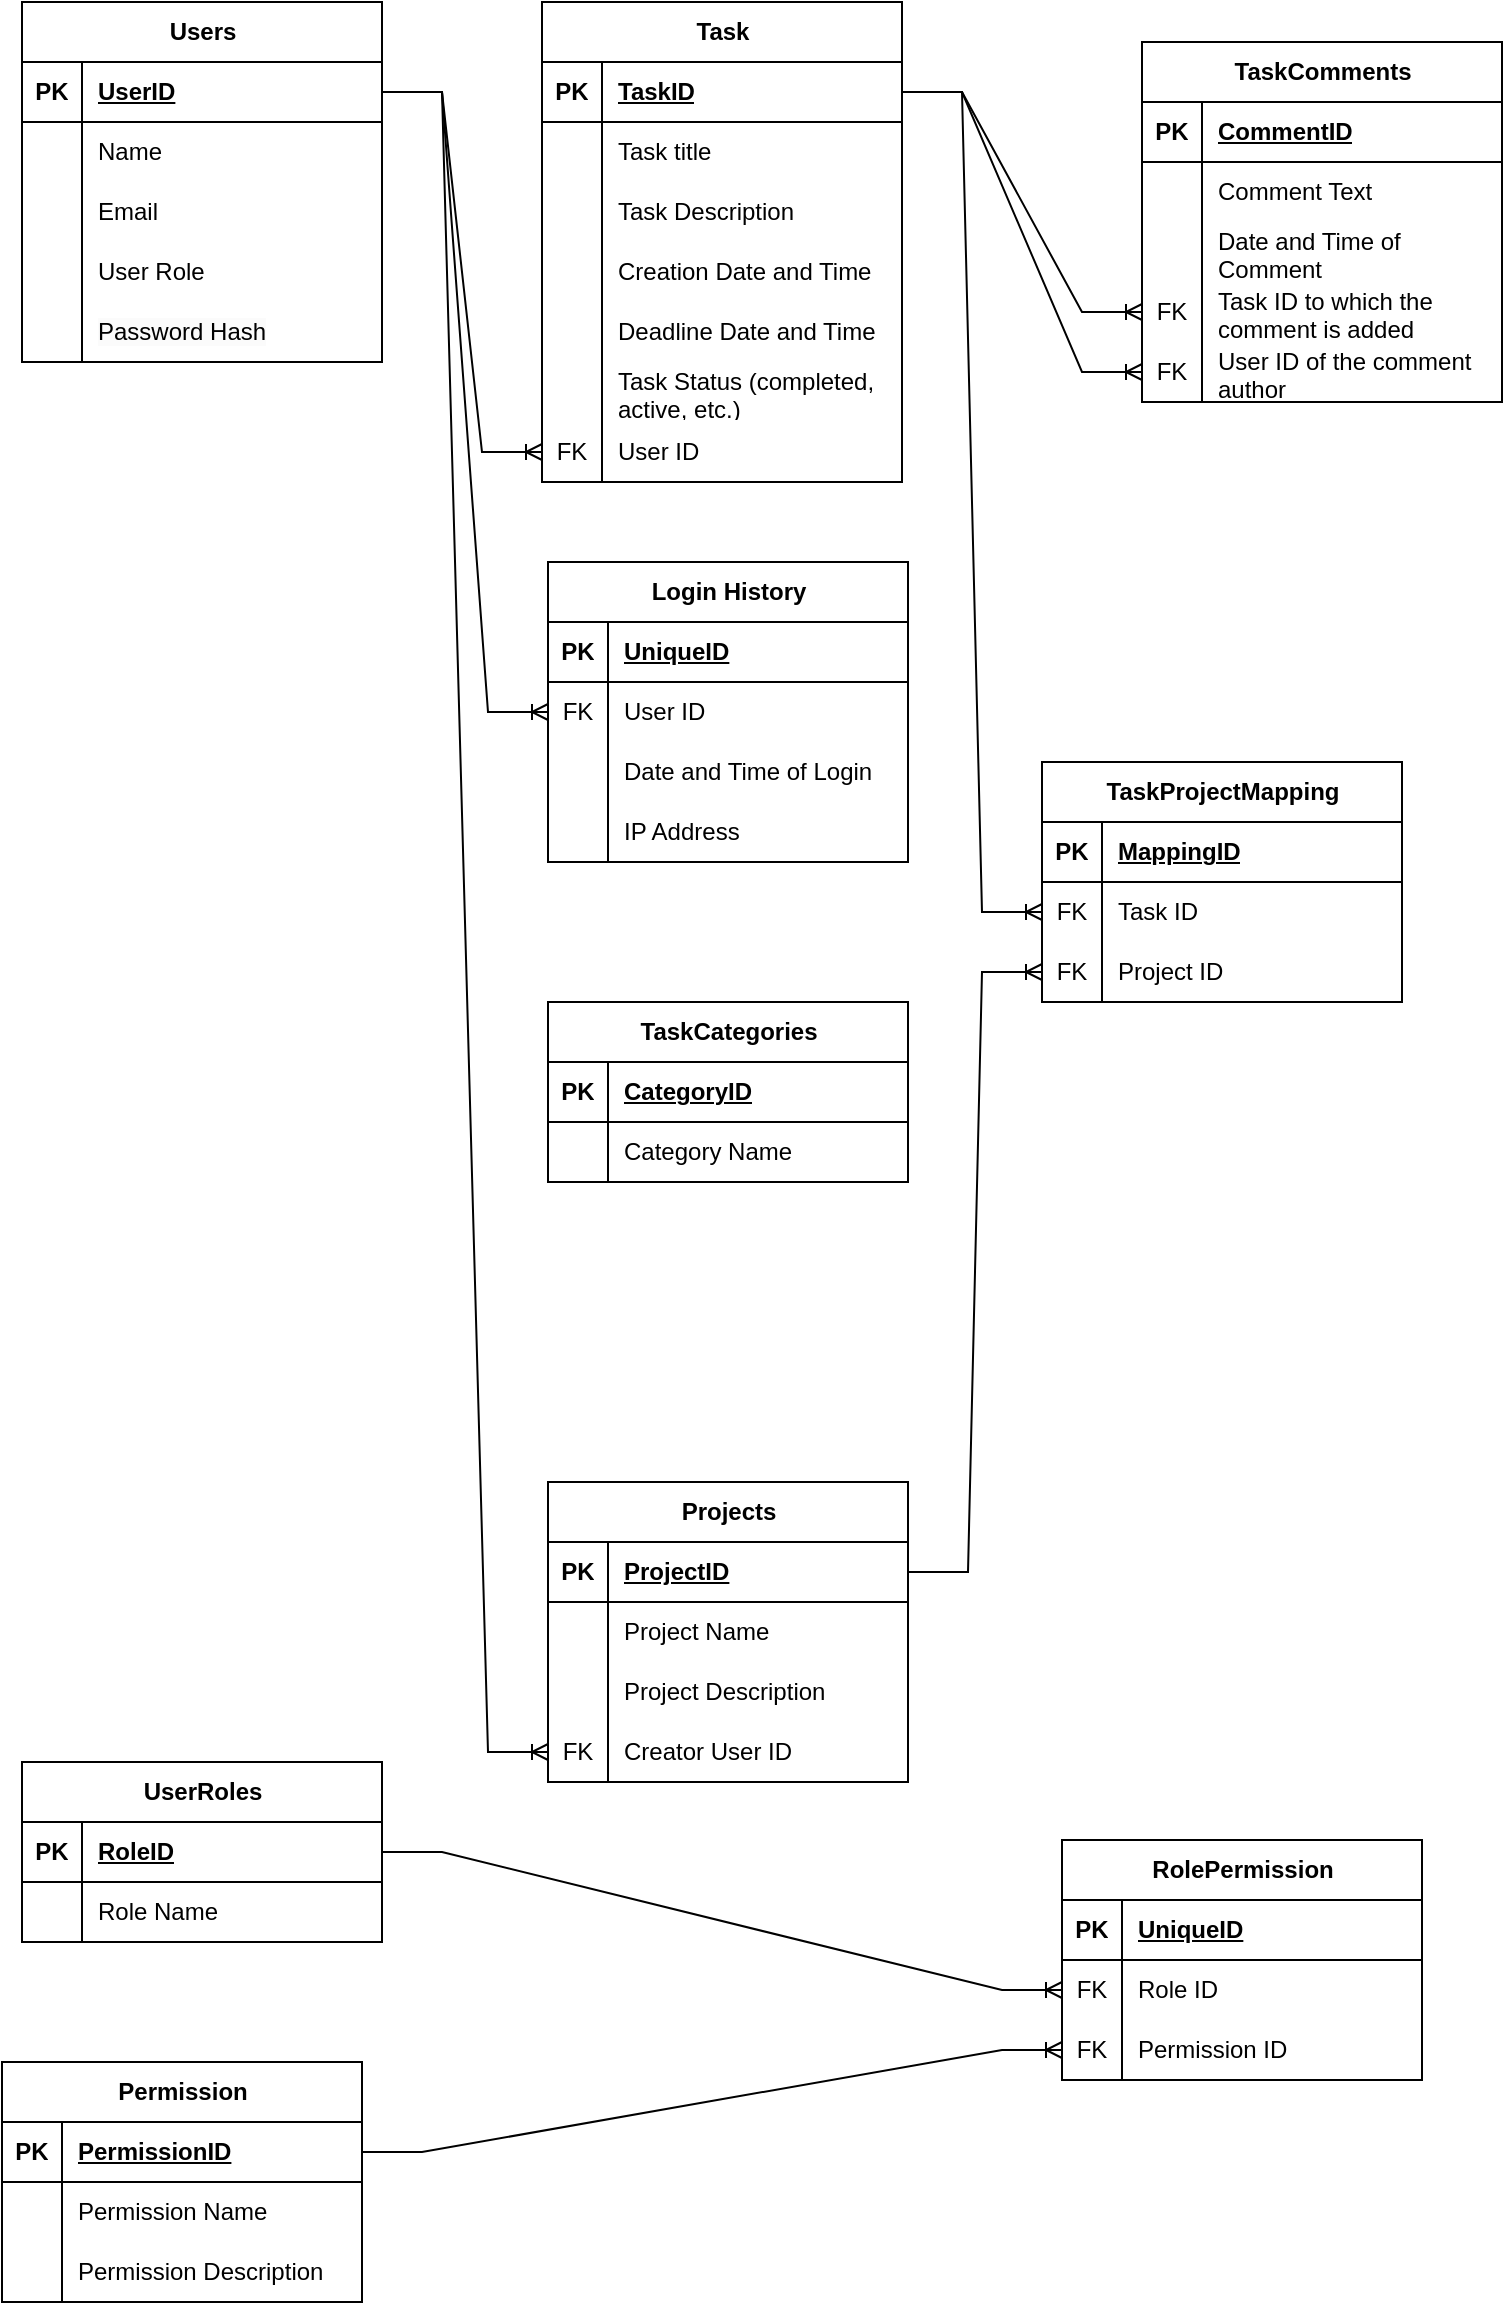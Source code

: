 <mxfile version="22.1.5" type="github">
  <diagram id="oszxibcn_DbaFcLiVnDZ" name="Страница — 1">
    <mxGraphModel dx="1687" dy="936" grid="1" gridSize="10" guides="1" tooltips="1" connect="1" arrows="1" fold="1" page="1" pageScale="1" pageWidth="827" pageHeight="1169" math="0" shadow="0">
      <root>
        <mxCell id="0" />
        <mxCell id="1" parent="0" />
        <mxCell id="dNPnycW7hYVJ5L0gtMEI-304" value="Task" style="shape=table;startSize=30;container=1;collapsible=1;childLayout=tableLayout;fixedRows=1;rowLines=0;fontStyle=1;align=center;resizeLast=1;html=1;" parent="1" vertex="1">
          <mxGeometry x="330" y="130" width="180" height="240" as="geometry" />
        </mxCell>
        <mxCell id="dNPnycW7hYVJ5L0gtMEI-305" value="" style="shape=tableRow;horizontal=0;startSize=0;swimlaneHead=0;swimlaneBody=0;fillColor=none;collapsible=0;dropTarget=0;points=[[0,0.5],[1,0.5]];portConstraint=eastwest;top=0;left=0;right=0;bottom=1;" parent="dNPnycW7hYVJ5L0gtMEI-304" vertex="1">
          <mxGeometry y="30" width="180" height="30" as="geometry" />
        </mxCell>
        <mxCell id="dNPnycW7hYVJ5L0gtMEI-306" value="PK" style="shape=partialRectangle;connectable=0;fillColor=none;top=0;left=0;bottom=0;right=0;fontStyle=1;overflow=hidden;whiteSpace=wrap;html=1;" parent="dNPnycW7hYVJ5L0gtMEI-305" vertex="1">
          <mxGeometry width="30" height="30" as="geometry">
            <mxRectangle width="30" height="30" as="alternateBounds" />
          </mxGeometry>
        </mxCell>
        <mxCell id="dNPnycW7hYVJ5L0gtMEI-307" value="TaskID" style="shape=partialRectangle;connectable=0;fillColor=none;top=0;left=0;bottom=0;right=0;align=left;spacingLeft=6;fontStyle=5;overflow=hidden;whiteSpace=wrap;html=1;" parent="dNPnycW7hYVJ5L0gtMEI-305" vertex="1">
          <mxGeometry x="30" width="150" height="30" as="geometry">
            <mxRectangle width="150" height="30" as="alternateBounds" />
          </mxGeometry>
        </mxCell>
        <mxCell id="dNPnycW7hYVJ5L0gtMEI-314" value="" style="shape=tableRow;horizontal=0;startSize=0;swimlaneHead=0;swimlaneBody=0;fillColor=none;collapsible=0;dropTarget=0;points=[[0,0.5],[1,0.5]];portConstraint=eastwest;top=0;left=0;right=0;bottom=0;" parent="dNPnycW7hYVJ5L0gtMEI-304" vertex="1">
          <mxGeometry y="60" width="180" height="30" as="geometry" />
        </mxCell>
        <mxCell id="dNPnycW7hYVJ5L0gtMEI-315" value="" style="shape=partialRectangle;connectable=0;fillColor=none;top=0;left=0;bottom=0;right=0;editable=1;overflow=hidden;whiteSpace=wrap;html=1;" parent="dNPnycW7hYVJ5L0gtMEI-314" vertex="1">
          <mxGeometry width="30" height="30" as="geometry">
            <mxRectangle width="30" height="30" as="alternateBounds" />
          </mxGeometry>
        </mxCell>
        <mxCell id="dNPnycW7hYVJ5L0gtMEI-316" value="Task title" style="shape=partialRectangle;connectable=0;fillColor=none;top=0;left=0;bottom=0;right=0;align=left;spacingLeft=6;overflow=hidden;whiteSpace=wrap;html=1;" parent="dNPnycW7hYVJ5L0gtMEI-314" vertex="1">
          <mxGeometry x="30" width="150" height="30" as="geometry">
            <mxRectangle width="150" height="30" as="alternateBounds" />
          </mxGeometry>
        </mxCell>
        <mxCell id="ijpeZhATz5kiy_CgH8Vr-4" style="shape=tableRow;horizontal=0;startSize=0;swimlaneHead=0;swimlaneBody=0;fillColor=none;collapsible=0;dropTarget=0;points=[[0,0.5],[1,0.5]];portConstraint=eastwest;top=0;left=0;right=0;bottom=0;" parent="dNPnycW7hYVJ5L0gtMEI-304" vertex="1">
          <mxGeometry y="90" width="180" height="30" as="geometry" />
        </mxCell>
        <mxCell id="ijpeZhATz5kiy_CgH8Vr-5" style="shape=partialRectangle;connectable=0;fillColor=none;top=0;left=0;bottom=0;right=0;editable=1;overflow=hidden;whiteSpace=wrap;html=1;" parent="ijpeZhATz5kiy_CgH8Vr-4" vertex="1">
          <mxGeometry width="30" height="30" as="geometry">
            <mxRectangle width="30" height="30" as="alternateBounds" />
          </mxGeometry>
        </mxCell>
        <mxCell id="ijpeZhATz5kiy_CgH8Vr-6" value="Task Description" style="shape=partialRectangle;connectable=0;fillColor=none;top=0;left=0;bottom=0;right=0;align=left;spacingLeft=6;overflow=hidden;whiteSpace=wrap;html=1;" parent="ijpeZhATz5kiy_CgH8Vr-4" vertex="1">
          <mxGeometry x="30" width="150" height="30" as="geometry">
            <mxRectangle width="150" height="30" as="alternateBounds" />
          </mxGeometry>
        </mxCell>
        <mxCell id="ijpeZhATz5kiy_CgH8Vr-7" style="shape=tableRow;horizontal=0;startSize=0;swimlaneHead=0;swimlaneBody=0;fillColor=none;collapsible=0;dropTarget=0;points=[[0,0.5],[1,0.5]];portConstraint=eastwest;top=0;left=0;right=0;bottom=0;" parent="dNPnycW7hYVJ5L0gtMEI-304" vertex="1">
          <mxGeometry y="120" width="180" height="30" as="geometry" />
        </mxCell>
        <mxCell id="ijpeZhATz5kiy_CgH8Vr-8" style="shape=partialRectangle;connectable=0;fillColor=none;top=0;left=0;bottom=0;right=0;editable=1;overflow=hidden;whiteSpace=wrap;html=1;" parent="ijpeZhATz5kiy_CgH8Vr-7" vertex="1">
          <mxGeometry width="30" height="30" as="geometry">
            <mxRectangle width="30" height="30" as="alternateBounds" />
          </mxGeometry>
        </mxCell>
        <mxCell id="ijpeZhATz5kiy_CgH8Vr-9" value="Creation Date and Time" style="shape=partialRectangle;connectable=0;fillColor=none;top=0;left=0;bottom=0;right=0;align=left;spacingLeft=6;overflow=hidden;whiteSpace=wrap;html=1;" parent="ijpeZhATz5kiy_CgH8Vr-7" vertex="1">
          <mxGeometry x="30" width="150" height="30" as="geometry">
            <mxRectangle width="150" height="30" as="alternateBounds" />
          </mxGeometry>
        </mxCell>
        <mxCell id="ijpeZhATz5kiy_CgH8Vr-10" style="shape=tableRow;horizontal=0;startSize=0;swimlaneHead=0;swimlaneBody=0;fillColor=none;collapsible=0;dropTarget=0;points=[[0,0.5],[1,0.5]];portConstraint=eastwest;top=0;left=0;right=0;bottom=0;" parent="dNPnycW7hYVJ5L0gtMEI-304" vertex="1">
          <mxGeometry y="150" width="180" height="30" as="geometry" />
        </mxCell>
        <mxCell id="ijpeZhATz5kiy_CgH8Vr-11" style="shape=partialRectangle;connectable=0;fillColor=none;top=0;left=0;bottom=0;right=0;editable=1;overflow=hidden;whiteSpace=wrap;html=1;" parent="ijpeZhATz5kiy_CgH8Vr-10" vertex="1">
          <mxGeometry width="30" height="30" as="geometry">
            <mxRectangle width="30" height="30" as="alternateBounds" />
          </mxGeometry>
        </mxCell>
        <mxCell id="ijpeZhATz5kiy_CgH8Vr-12" value="Deadline Date and Time" style="shape=partialRectangle;connectable=0;fillColor=none;top=0;left=0;bottom=0;right=0;align=left;spacingLeft=6;overflow=hidden;whiteSpace=wrap;html=1;" parent="ijpeZhATz5kiy_CgH8Vr-10" vertex="1">
          <mxGeometry x="30" width="150" height="30" as="geometry">
            <mxRectangle width="150" height="30" as="alternateBounds" />
          </mxGeometry>
        </mxCell>
        <mxCell id="ijpeZhATz5kiy_CgH8Vr-13" style="shape=tableRow;horizontal=0;startSize=0;swimlaneHead=0;swimlaneBody=0;fillColor=none;collapsible=0;dropTarget=0;points=[[0,0.5],[1,0.5]];portConstraint=eastwest;top=0;left=0;right=0;bottom=0;" parent="dNPnycW7hYVJ5L0gtMEI-304" vertex="1">
          <mxGeometry y="180" width="180" height="30" as="geometry" />
        </mxCell>
        <mxCell id="ijpeZhATz5kiy_CgH8Vr-14" style="shape=partialRectangle;connectable=0;fillColor=none;top=0;left=0;bottom=0;right=0;editable=1;overflow=hidden;whiteSpace=wrap;html=1;" parent="ijpeZhATz5kiy_CgH8Vr-13" vertex="1">
          <mxGeometry width="30" height="30" as="geometry">
            <mxRectangle width="30" height="30" as="alternateBounds" />
          </mxGeometry>
        </mxCell>
        <mxCell id="ijpeZhATz5kiy_CgH8Vr-15" value="Task Status (completed, active, etc.)" style="shape=partialRectangle;connectable=0;fillColor=none;top=0;left=0;bottom=0;right=0;align=left;spacingLeft=6;overflow=hidden;whiteSpace=wrap;html=1;" parent="ijpeZhATz5kiy_CgH8Vr-13" vertex="1">
          <mxGeometry x="30" width="150" height="30" as="geometry">
            <mxRectangle width="150" height="30" as="alternateBounds" />
          </mxGeometry>
        </mxCell>
        <mxCell id="ijpeZhATz5kiy_CgH8Vr-16" style="shape=tableRow;horizontal=0;startSize=0;swimlaneHead=0;swimlaneBody=0;fillColor=none;collapsible=0;dropTarget=0;points=[[0,0.5],[1,0.5]];portConstraint=eastwest;top=0;left=0;right=0;bottom=0;" parent="dNPnycW7hYVJ5L0gtMEI-304" vertex="1">
          <mxGeometry y="210" width="180" height="30" as="geometry" />
        </mxCell>
        <mxCell id="ijpeZhATz5kiy_CgH8Vr-17" value="FK" style="shape=partialRectangle;connectable=0;fillColor=none;top=0;left=0;bottom=0;right=0;editable=1;overflow=hidden;whiteSpace=wrap;html=1;" parent="ijpeZhATz5kiy_CgH8Vr-16" vertex="1">
          <mxGeometry width="30" height="30" as="geometry">
            <mxRectangle width="30" height="30" as="alternateBounds" />
          </mxGeometry>
        </mxCell>
        <mxCell id="ijpeZhATz5kiy_CgH8Vr-18" value="User ID" style="shape=partialRectangle;connectable=0;fillColor=none;top=0;left=0;bottom=0;right=0;align=left;spacingLeft=6;overflow=hidden;whiteSpace=wrap;html=1;" parent="ijpeZhATz5kiy_CgH8Vr-16" vertex="1">
          <mxGeometry x="30" width="150" height="30" as="geometry">
            <mxRectangle width="150" height="30" as="alternateBounds" />
          </mxGeometry>
        </mxCell>
        <mxCell id="dNPnycW7hYVJ5L0gtMEI-317" value="Users" style="shape=table;startSize=30;container=1;collapsible=1;childLayout=tableLayout;fixedRows=1;rowLines=0;fontStyle=1;align=center;resizeLast=1;html=1;" parent="1" vertex="1">
          <mxGeometry x="70" y="130" width="180" height="180" as="geometry" />
        </mxCell>
        <mxCell id="dNPnycW7hYVJ5L0gtMEI-318" value="" style="shape=tableRow;horizontal=0;startSize=0;swimlaneHead=0;swimlaneBody=0;fillColor=none;collapsible=0;dropTarget=0;points=[[0,0.5],[1,0.5]];portConstraint=eastwest;top=0;left=0;right=0;bottom=1;" parent="dNPnycW7hYVJ5L0gtMEI-317" vertex="1">
          <mxGeometry y="30" width="180" height="30" as="geometry" />
        </mxCell>
        <mxCell id="dNPnycW7hYVJ5L0gtMEI-319" value="PK" style="shape=partialRectangle;connectable=0;fillColor=none;top=0;left=0;bottom=0;right=0;fontStyle=1;overflow=hidden;whiteSpace=wrap;html=1;" parent="dNPnycW7hYVJ5L0gtMEI-318" vertex="1">
          <mxGeometry width="30" height="30" as="geometry">
            <mxRectangle width="30" height="30" as="alternateBounds" />
          </mxGeometry>
        </mxCell>
        <mxCell id="dNPnycW7hYVJ5L0gtMEI-320" value="UserID" style="shape=partialRectangle;connectable=0;fillColor=none;top=0;left=0;bottom=0;right=0;align=left;spacingLeft=6;fontStyle=5;overflow=hidden;whiteSpace=wrap;html=1;" parent="dNPnycW7hYVJ5L0gtMEI-318" vertex="1">
          <mxGeometry x="30" width="150" height="30" as="geometry">
            <mxRectangle width="150" height="30" as="alternateBounds" />
          </mxGeometry>
        </mxCell>
        <mxCell id="dNPnycW7hYVJ5L0gtMEI-321" value="" style="shape=tableRow;horizontal=0;startSize=0;swimlaneHead=0;swimlaneBody=0;fillColor=none;collapsible=0;dropTarget=0;points=[[0,0.5],[1,0.5]];portConstraint=eastwest;top=0;left=0;right=0;bottom=0;" parent="dNPnycW7hYVJ5L0gtMEI-317" vertex="1">
          <mxGeometry y="60" width="180" height="30" as="geometry" />
        </mxCell>
        <mxCell id="dNPnycW7hYVJ5L0gtMEI-322" value="" style="shape=partialRectangle;connectable=0;fillColor=none;top=0;left=0;bottom=0;right=0;editable=1;overflow=hidden;whiteSpace=wrap;html=1;" parent="dNPnycW7hYVJ5L0gtMEI-321" vertex="1">
          <mxGeometry width="30" height="30" as="geometry">
            <mxRectangle width="30" height="30" as="alternateBounds" />
          </mxGeometry>
        </mxCell>
        <mxCell id="dNPnycW7hYVJ5L0gtMEI-323" value="Name" style="shape=partialRectangle;connectable=0;fillColor=none;top=0;left=0;bottom=0;right=0;align=left;spacingLeft=6;overflow=hidden;whiteSpace=wrap;html=1;" parent="dNPnycW7hYVJ5L0gtMEI-321" vertex="1">
          <mxGeometry x="30" width="150" height="30" as="geometry">
            <mxRectangle width="150" height="30" as="alternateBounds" />
          </mxGeometry>
        </mxCell>
        <mxCell id="dNPnycW7hYVJ5L0gtMEI-324" value="" style="shape=tableRow;horizontal=0;startSize=0;swimlaneHead=0;swimlaneBody=0;fillColor=none;collapsible=0;dropTarget=0;points=[[0,0.5],[1,0.5]];portConstraint=eastwest;top=0;left=0;right=0;bottom=0;" parent="dNPnycW7hYVJ5L0gtMEI-317" vertex="1">
          <mxGeometry y="90" width="180" height="30" as="geometry" />
        </mxCell>
        <mxCell id="dNPnycW7hYVJ5L0gtMEI-325" value="" style="shape=partialRectangle;connectable=0;fillColor=none;top=0;left=0;bottom=0;right=0;editable=1;overflow=hidden;whiteSpace=wrap;html=1;" parent="dNPnycW7hYVJ5L0gtMEI-324" vertex="1">
          <mxGeometry width="30" height="30" as="geometry">
            <mxRectangle width="30" height="30" as="alternateBounds" />
          </mxGeometry>
        </mxCell>
        <mxCell id="dNPnycW7hYVJ5L0gtMEI-326" value="Email" style="shape=partialRectangle;connectable=0;fillColor=none;top=0;left=0;bottom=0;right=0;align=left;spacingLeft=6;overflow=hidden;whiteSpace=wrap;html=1;" parent="dNPnycW7hYVJ5L0gtMEI-324" vertex="1">
          <mxGeometry x="30" width="150" height="30" as="geometry">
            <mxRectangle width="150" height="30" as="alternateBounds" />
          </mxGeometry>
        </mxCell>
        <mxCell id="dNPnycW7hYVJ5L0gtMEI-327" value="" style="shape=tableRow;horizontal=0;startSize=0;swimlaneHead=0;swimlaneBody=0;fillColor=none;collapsible=0;dropTarget=0;points=[[0,0.5],[1,0.5]];portConstraint=eastwest;top=0;left=0;right=0;bottom=0;" parent="dNPnycW7hYVJ5L0gtMEI-317" vertex="1">
          <mxGeometry y="120" width="180" height="30" as="geometry" />
        </mxCell>
        <mxCell id="dNPnycW7hYVJ5L0gtMEI-328" value="" style="shape=partialRectangle;connectable=0;fillColor=none;top=0;left=0;bottom=0;right=0;editable=1;overflow=hidden;whiteSpace=wrap;html=1;" parent="dNPnycW7hYVJ5L0gtMEI-327" vertex="1">
          <mxGeometry width="30" height="30" as="geometry">
            <mxRectangle width="30" height="30" as="alternateBounds" />
          </mxGeometry>
        </mxCell>
        <mxCell id="dNPnycW7hYVJ5L0gtMEI-329" value="User Role" style="shape=partialRectangle;connectable=0;fillColor=none;top=0;left=0;bottom=0;right=0;align=left;spacingLeft=6;overflow=hidden;whiteSpace=wrap;html=1;" parent="dNPnycW7hYVJ5L0gtMEI-327" vertex="1">
          <mxGeometry x="30" width="150" height="30" as="geometry">
            <mxRectangle width="150" height="30" as="alternateBounds" />
          </mxGeometry>
        </mxCell>
        <mxCell id="ijpeZhATz5kiy_CgH8Vr-1" style="shape=tableRow;horizontal=0;startSize=0;swimlaneHead=0;swimlaneBody=0;fillColor=none;collapsible=0;dropTarget=0;points=[[0,0.5],[1,0.5]];portConstraint=eastwest;top=0;left=0;right=0;bottom=0;" parent="dNPnycW7hYVJ5L0gtMEI-317" vertex="1">
          <mxGeometry y="150" width="180" height="30" as="geometry" />
        </mxCell>
        <mxCell id="ijpeZhATz5kiy_CgH8Vr-2" style="shape=partialRectangle;connectable=0;fillColor=none;top=0;left=0;bottom=0;right=0;editable=1;overflow=hidden;whiteSpace=wrap;html=1;" parent="ijpeZhATz5kiy_CgH8Vr-1" vertex="1">
          <mxGeometry width="30" height="30" as="geometry">
            <mxRectangle width="30" height="30" as="alternateBounds" />
          </mxGeometry>
        </mxCell>
        <mxCell id="ijpeZhATz5kiy_CgH8Vr-3" value="&lt;span style=&quot;color: rgb(0, 0, 0); font-family: Helvetica; font-size: 12px; font-style: normal; font-variant-ligatures: normal; font-variant-caps: normal; font-weight: 400; letter-spacing: normal; orphans: 2; text-align: left; text-indent: 0px; text-transform: none; widows: 2; word-spacing: 0px; -webkit-text-stroke-width: 0px; background-color: rgb(251, 251, 251); text-decoration-thickness: initial; text-decoration-style: initial; text-decoration-color: initial; float: none; display: inline !important;&quot;&gt;Password Hash&lt;/span&gt;" style="shape=partialRectangle;connectable=0;fillColor=none;top=0;left=0;bottom=0;right=0;align=left;spacingLeft=6;overflow=hidden;whiteSpace=wrap;html=1;" parent="ijpeZhATz5kiy_CgH8Vr-1" vertex="1">
          <mxGeometry x="30" width="150" height="30" as="geometry">
            <mxRectangle width="150" height="30" as="alternateBounds" />
          </mxGeometry>
        </mxCell>
        <mxCell id="dNPnycW7hYVJ5L0gtMEI-343" value="Permission" style="shape=table;startSize=30;container=1;collapsible=1;childLayout=tableLayout;fixedRows=1;rowLines=0;fontStyle=1;align=center;resizeLast=1;html=1;" parent="1" vertex="1">
          <mxGeometry x="60" y="1160" width="180" height="120" as="geometry" />
        </mxCell>
        <mxCell id="dNPnycW7hYVJ5L0gtMEI-344" value="" style="shape=tableRow;horizontal=0;startSize=0;swimlaneHead=0;swimlaneBody=0;fillColor=none;collapsible=0;dropTarget=0;points=[[0,0.5],[1,0.5]];portConstraint=eastwest;top=0;left=0;right=0;bottom=1;" parent="dNPnycW7hYVJ5L0gtMEI-343" vertex="1">
          <mxGeometry y="30" width="180" height="30" as="geometry" />
        </mxCell>
        <mxCell id="dNPnycW7hYVJ5L0gtMEI-345" value="PK" style="shape=partialRectangle;connectable=0;fillColor=none;top=0;left=0;bottom=0;right=0;fontStyle=1;overflow=hidden;whiteSpace=wrap;html=1;" parent="dNPnycW7hYVJ5L0gtMEI-344" vertex="1">
          <mxGeometry width="30" height="30" as="geometry">
            <mxRectangle width="30" height="30" as="alternateBounds" />
          </mxGeometry>
        </mxCell>
        <mxCell id="dNPnycW7hYVJ5L0gtMEI-346" value="PermissionID" style="shape=partialRectangle;connectable=0;fillColor=none;top=0;left=0;bottom=0;right=0;align=left;spacingLeft=6;fontStyle=5;overflow=hidden;whiteSpace=wrap;html=1;" parent="dNPnycW7hYVJ5L0gtMEI-344" vertex="1">
          <mxGeometry x="30" width="150" height="30" as="geometry">
            <mxRectangle width="150" height="30" as="alternateBounds" />
          </mxGeometry>
        </mxCell>
        <mxCell id="dNPnycW7hYVJ5L0gtMEI-347" value="" style="shape=tableRow;horizontal=0;startSize=0;swimlaneHead=0;swimlaneBody=0;fillColor=none;collapsible=0;dropTarget=0;points=[[0,0.5],[1,0.5]];portConstraint=eastwest;top=0;left=0;right=0;bottom=0;" parent="dNPnycW7hYVJ5L0gtMEI-343" vertex="1">
          <mxGeometry y="60" width="180" height="30" as="geometry" />
        </mxCell>
        <mxCell id="dNPnycW7hYVJ5L0gtMEI-348" value="" style="shape=partialRectangle;connectable=0;fillColor=none;top=0;left=0;bottom=0;right=0;editable=1;overflow=hidden;whiteSpace=wrap;html=1;" parent="dNPnycW7hYVJ5L0gtMEI-347" vertex="1">
          <mxGeometry width="30" height="30" as="geometry">
            <mxRectangle width="30" height="30" as="alternateBounds" />
          </mxGeometry>
        </mxCell>
        <mxCell id="dNPnycW7hYVJ5L0gtMEI-349" value="Permission Name" style="shape=partialRectangle;connectable=0;fillColor=none;top=0;left=0;bottom=0;right=0;align=left;spacingLeft=6;overflow=hidden;whiteSpace=wrap;html=1;" parent="dNPnycW7hYVJ5L0gtMEI-347" vertex="1">
          <mxGeometry x="30" width="150" height="30" as="geometry">
            <mxRectangle width="150" height="30" as="alternateBounds" />
          </mxGeometry>
        </mxCell>
        <mxCell id="dNPnycW7hYVJ5L0gtMEI-350" value="" style="shape=tableRow;horizontal=0;startSize=0;swimlaneHead=0;swimlaneBody=0;fillColor=none;collapsible=0;dropTarget=0;points=[[0,0.5],[1,0.5]];portConstraint=eastwest;top=0;left=0;right=0;bottom=0;" parent="dNPnycW7hYVJ5L0gtMEI-343" vertex="1">
          <mxGeometry y="90" width="180" height="30" as="geometry" />
        </mxCell>
        <mxCell id="dNPnycW7hYVJ5L0gtMEI-351" value="" style="shape=partialRectangle;connectable=0;fillColor=none;top=0;left=0;bottom=0;right=0;editable=1;overflow=hidden;whiteSpace=wrap;html=1;" parent="dNPnycW7hYVJ5L0gtMEI-350" vertex="1">
          <mxGeometry width="30" height="30" as="geometry">
            <mxRectangle width="30" height="30" as="alternateBounds" />
          </mxGeometry>
        </mxCell>
        <mxCell id="dNPnycW7hYVJ5L0gtMEI-352" value="Permission Description" style="shape=partialRectangle;connectable=0;fillColor=none;top=0;left=0;bottom=0;right=0;align=left;spacingLeft=6;overflow=hidden;whiteSpace=wrap;html=1;" parent="dNPnycW7hYVJ5L0gtMEI-350" vertex="1">
          <mxGeometry x="30" width="150" height="30" as="geometry">
            <mxRectangle width="150" height="30" as="alternateBounds" />
          </mxGeometry>
        </mxCell>
        <mxCell id="dNPnycW7hYVJ5L0gtMEI-356" value="UserRoles" style="shape=table;startSize=30;container=1;collapsible=1;childLayout=tableLayout;fixedRows=1;rowLines=0;fontStyle=1;align=center;resizeLast=1;html=1;" parent="1" vertex="1">
          <mxGeometry x="70" y="1010" width="180" height="90" as="geometry" />
        </mxCell>
        <mxCell id="dNPnycW7hYVJ5L0gtMEI-357" value="" style="shape=tableRow;horizontal=0;startSize=0;swimlaneHead=0;swimlaneBody=0;fillColor=none;collapsible=0;dropTarget=0;points=[[0,0.5],[1,0.5]];portConstraint=eastwest;top=0;left=0;right=0;bottom=1;" parent="dNPnycW7hYVJ5L0gtMEI-356" vertex="1">
          <mxGeometry y="30" width="180" height="30" as="geometry" />
        </mxCell>
        <mxCell id="dNPnycW7hYVJ5L0gtMEI-358" value="PK" style="shape=partialRectangle;connectable=0;fillColor=none;top=0;left=0;bottom=0;right=0;fontStyle=1;overflow=hidden;whiteSpace=wrap;html=1;" parent="dNPnycW7hYVJ5L0gtMEI-357" vertex="1">
          <mxGeometry width="30" height="30" as="geometry">
            <mxRectangle width="30" height="30" as="alternateBounds" />
          </mxGeometry>
        </mxCell>
        <mxCell id="dNPnycW7hYVJ5L0gtMEI-359" value="RoleID" style="shape=partialRectangle;connectable=0;fillColor=none;top=0;left=0;bottom=0;right=0;align=left;spacingLeft=6;fontStyle=5;overflow=hidden;whiteSpace=wrap;html=1;" parent="dNPnycW7hYVJ5L0gtMEI-357" vertex="1">
          <mxGeometry x="30" width="150" height="30" as="geometry">
            <mxRectangle width="150" height="30" as="alternateBounds" />
          </mxGeometry>
        </mxCell>
        <mxCell id="dNPnycW7hYVJ5L0gtMEI-360" value="" style="shape=tableRow;horizontal=0;startSize=0;swimlaneHead=0;swimlaneBody=0;fillColor=none;collapsible=0;dropTarget=0;points=[[0,0.5],[1,0.5]];portConstraint=eastwest;top=0;left=0;right=0;bottom=0;" parent="dNPnycW7hYVJ5L0gtMEI-356" vertex="1">
          <mxGeometry y="60" width="180" height="30" as="geometry" />
        </mxCell>
        <mxCell id="dNPnycW7hYVJ5L0gtMEI-361" value="" style="shape=partialRectangle;connectable=0;fillColor=none;top=0;left=0;bottom=0;right=0;editable=1;overflow=hidden;whiteSpace=wrap;html=1;" parent="dNPnycW7hYVJ5L0gtMEI-360" vertex="1">
          <mxGeometry width="30" height="30" as="geometry">
            <mxRectangle width="30" height="30" as="alternateBounds" />
          </mxGeometry>
        </mxCell>
        <mxCell id="dNPnycW7hYVJ5L0gtMEI-362" value="Role Name" style="shape=partialRectangle;connectable=0;fillColor=none;top=0;left=0;bottom=0;right=0;align=left;spacingLeft=6;overflow=hidden;whiteSpace=wrap;html=1;" parent="dNPnycW7hYVJ5L0gtMEI-360" vertex="1">
          <mxGeometry x="30" width="150" height="30" as="geometry">
            <mxRectangle width="150" height="30" as="alternateBounds" />
          </mxGeometry>
        </mxCell>
        <mxCell id="dNPnycW7hYVJ5L0gtMEI-382" value="RolePermission" style="shape=table;startSize=30;container=1;collapsible=1;childLayout=tableLayout;fixedRows=1;rowLines=0;fontStyle=1;align=center;resizeLast=1;html=1;" parent="1" vertex="1">
          <mxGeometry x="590" y="1049" width="180" height="120" as="geometry" />
        </mxCell>
        <mxCell id="dNPnycW7hYVJ5L0gtMEI-383" value="" style="shape=tableRow;horizontal=0;startSize=0;swimlaneHead=0;swimlaneBody=0;fillColor=none;collapsible=0;dropTarget=0;points=[[0,0.5],[1,0.5]];portConstraint=eastwest;top=0;left=0;right=0;bottom=1;" parent="dNPnycW7hYVJ5L0gtMEI-382" vertex="1">
          <mxGeometry y="30" width="180" height="30" as="geometry" />
        </mxCell>
        <mxCell id="dNPnycW7hYVJ5L0gtMEI-384" value="PK" style="shape=partialRectangle;connectable=0;fillColor=none;top=0;left=0;bottom=0;right=0;fontStyle=1;overflow=hidden;whiteSpace=wrap;html=1;" parent="dNPnycW7hYVJ5L0gtMEI-383" vertex="1">
          <mxGeometry width="30" height="30" as="geometry">
            <mxRectangle width="30" height="30" as="alternateBounds" />
          </mxGeometry>
        </mxCell>
        <mxCell id="dNPnycW7hYVJ5L0gtMEI-385" value="UniqueID" style="shape=partialRectangle;connectable=0;fillColor=none;top=0;left=0;bottom=0;right=0;align=left;spacingLeft=6;fontStyle=5;overflow=hidden;whiteSpace=wrap;html=1;" parent="dNPnycW7hYVJ5L0gtMEI-383" vertex="1">
          <mxGeometry x="30" width="150" height="30" as="geometry">
            <mxRectangle width="150" height="30" as="alternateBounds" />
          </mxGeometry>
        </mxCell>
        <mxCell id="dNPnycW7hYVJ5L0gtMEI-386" value="" style="shape=tableRow;horizontal=0;startSize=0;swimlaneHead=0;swimlaneBody=0;fillColor=none;collapsible=0;dropTarget=0;points=[[0,0.5],[1,0.5]];portConstraint=eastwest;top=0;left=0;right=0;bottom=0;" parent="dNPnycW7hYVJ5L0gtMEI-382" vertex="1">
          <mxGeometry y="60" width="180" height="30" as="geometry" />
        </mxCell>
        <mxCell id="dNPnycW7hYVJ5L0gtMEI-387" value="FK" style="shape=partialRectangle;connectable=0;fillColor=none;top=0;left=0;bottom=0;right=0;editable=1;overflow=hidden;whiteSpace=wrap;html=1;" parent="dNPnycW7hYVJ5L0gtMEI-386" vertex="1">
          <mxGeometry width="30" height="30" as="geometry">
            <mxRectangle width="30" height="30" as="alternateBounds" />
          </mxGeometry>
        </mxCell>
        <mxCell id="dNPnycW7hYVJ5L0gtMEI-388" value="Role ID" style="shape=partialRectangle;connectable=0;fillColor=none;top=0;left=0;bottom=0;right=0;align=left;spacingLeft=6;overflow=hidden;whiteSpace=wrap;html=1;" parent="dNPnycW7hYVJ5L0gtMEI-386" vertex="1">
          <mxGeometry x="30" width="150" height="30" as="geometry">
            <mxRectangle width="150" height="30" as="alternateBounds" />
          </mxGeometry>
        </mxCell>
        <mxCell id="dNPnycW7hYVJ5L0gtMEI-389" value="" style="shape=tableRow;horizontal=0;startSize=0;swimlaneHead=0;swimlaneBody=0;fillColor=none;collapsible=0;dropTarget=0;points=[[0,0.5],[1,0.5]];portConstraint=eastwest;top=0;left=0;right=0;bottom=0;" parent="dNPnycW7hYVJ5L0gtMEI-382" vertex="1">
          <mxGeometry y="90" width="180" height="30" as="geometry" />
        </mxCell>
        <mxCell id="dNPnycW7hYVJ5L0gtMEI-390" value="FK" style="shape=partialRectangle;connectable=0;fillColor=none;top=0;left=0;bottom=0;right=0;editable=1;overflow=hidden;whiteSpace=wrap;html=1;" parent="dNPnycW7hYVJ5L0gtMEI-389" vertex="1">
          <mxGeometry width="30" height="30" as="geometry">
            <mxRectangle width="30" height="30" as="alternateBounds" />
          </mxGeometry>
        </mxCell>
        <mxCell id="dNPnycW7hYVJ5L0gtMEI-391" value="Permission ID" style="shape=partialRectangle;connectable=0;fillColor=none;top=0;left=0;bottom=0;right=0;align=left;spacingLeft=6;overflow=hidden;whiteSpace=wrap;html=1;" parent="dNPnycW7hYVJ5L0gtMEI-389" vertex="1">
          <mxGeometry x="30" width="150" height="30" as="geometry">
            <mxRectangle width="150" height="30" as="alternateBounds" />
          </mxGeometry>
        </mxCell>
        <mxCell id="dNPnycW7hYVJ5L0gtMEI-395" value="TaskProjectMapping" style="shape=table;startSize=30;container=1;collapsible=1;childLayout=tableLayout;fixedRows=1;rowLines=0;fontStyle=1;align=center;resizeLast=1;html=1;" parent="1" vertex="1">
          <mxGeometry x="580" y="510" width="180" height="120" as="geometry" />
        </mxCell>
        <mxCell id="dNPnycW7hYVJ5L0gtMEI-396" value="" style="shape=tableRow;horizontal=0;startSize=0;swimlaneHead=0;swimlaneBody=0;fillColor=none;collapsible=0;dropTarget=0;points=[[0,0.5],[1,0.5]];portConstraint=eastwest;top=0;left=0;right=0;bottom=1;" parent="dNPnycW7hYVJ5L0gtMEI-395" vertex="1">
          <mxGeometry y="30" width="180" height="30" as="geometry" />
        </mxCell>
        <mxCell id="dNPnycW7hYVJ5L0gtMEI-397" value="PK" style="shape=partialRectangle;connectable=0;fillColor=none;top=0;left=0;bottom=0;right=0;fontStyle=1;overflow=hidden;whiteSpace=wrap;html=1;" parent="dNPnycW7hYVJ5L0gtMEI-396" vertex="1">
          <mxGeometry width="30" height="30" as="geometry">
            <mxRectangle width="30" height="30" as="alternateBounds" />
          </mxGeometry>
        </mxCell>
        <mxCell id="dNPnycW7hYVJ5L0gtMEI-398" value="MappingID" style="shape=partialRectangle;connectable=0;fillColor=none;top=0;left=0;bottom=0;right=0;align=left;spacingLeft=6;fontStyle=5;overflow=hidden;whiteSpace=wrap;html=1;" parent="dNPnycW7hYVJ5L0gtMEI-396" vertex="1">
          <mxGeometry x="30" width="150" height="30" as="geometry">
            <mxRectangle width="150" height="30" as="alternateBounds" />
          </mxGeometry>
        </mxCell>
        <mxCell id="dNPnycW7hYVJ5L0gtMEI-399" value="" style="shape=tableRow;horizontal=0;startSize=0;swimlaneHead=0;swimlaneBody=0;fillColor=none;collapsible=0;dropTarget=0;points=[[0,0.5],[1,0.5]];portConstraint=eastwest;top=0;left=0;right=0;bottom=0;" parent="dNPnycW7hYVJ5L0gtMEI-395" vertex="1">
          <mxGeometry y="60" width="180" height="30" as="geometry" />
        </mxCell>
        <mxCell id="dNPnycW7hYVJ5L0gtMEI-400" value="FK" style="shape=partialRectangle;connectable=0;fillColor=none;top=0;left=0;bottom=0;right=0;editable=1;overflow=hidden;whiteSpace=wrap;html=1;" parent="dNPnycW7hYVJ5L0gtMEI-399" vertex="1">
          <mxGeometry width="30" height="30" as="geometry">
            <mxRectangle width="30" height="30" as="alternateBounds" />
          </mxGeometry>
        </mxCell>
        <mxCell id="dNPnycW7hYVJ5L0gtMEI-401" value="Task ID" style="shape=partialRectangle;connectable=0;fillColor=none;top=0;left=0;bottom=0;right=0;align=left;spacingLeft=6;overflow=hidden;whiteSpace=wrap;html=1;" parent="dNPnycW7hYVJ5L0gtMEI-399" vertex="1">
          <mxGeometry x="30" width="150" height="30" as="geometry">
            <mxRectangle width="150" height="30" as="alternateBounds" />
          </mxGeometry>
        </mxCell>
        <mxCell id="dNPnycW7hYVJ5L0gtMEI-402" value="" style="shape=tableRow;horizontal=0;startSize=0;swimlaneHead=0;swimlaneBody=0;fillColor=none;collapsible=0;dropTarget=0;points=[[0,0.5],[1,0.5]];portConstraint=eastwest;top=0;left=0;right=0;bottom=0;" parent="dNPnycW7hYVJ5L0gtMEI-395" vertex="1">
          <mxGeometry y="90" width="180" height="30" as="geometry" />
        </mxCell>
        <mxCell id="dNPnycW7hYVJ5L0gtMEI-403" value="FK" style="shape=partialRectangle;connectable=0;fillColor=none;top=0;left=0;bottom=0;right=0;editable=1;overflow=hidden;whiteSpace=wrap;html=1;" parent="dNPnycW7hYVJ5L0gtMEI-402" vertex="1">
          <mxGeometry width="30" height="30" as="geometry">
            <mxRectangle width="30" height="30" as="alternateBounds" />
          </mxGeometry>
        </mxCell>
        <mxCell id="dNPnycW7hYVJ5L0gtMEI-404" value="Project ID" style="shape=partialRectangle;connectable=0;fillColor=none;top=0;left=0;bottom=0;right=0;align=left;spacingLeft=6;overflow=hidden;whiteSpace=wrap;html=1;" parent="dNPnycW7hYVJ5L0gtMEI-402" vertex="1">
          <mxGeometry x="30" width="150" height="30" as="geometry">
            <mxRectangle width="150" height="30" as="alternateBounds" />
          </mxGeometry>
        </mxCell>
        <mxCell id="dNPnycW7hYVJ5L0gtMEI-408" value="Projects" style="shape=table;startSize=30;container=1;collapsible=1;childLayout=tableLayout;fixedRows=1;rowLines=0;fontStyle=1;align=center;resizeLast=1;html=1;" parent="1" vertex="1">
          <mxGeometry x="333" y="870" width="180" height="150" as="geometry" />
        </mxCell>
        <mxCell id="dNPnycW7hYVJ5L0gtMEI-409" value="" style="shape=tableRow;horizontal=0;startSize=0;swimlaneHead=0;swimlaneBody=0;fillColor=none;collapsible=0;dropTarget=0;points=[[0,0.5],[1,0.5]];portConstraint=eastwest;top=0;left=0;right=0;bottom=1;" parent="dNPnycW7hYVJ5L0gtMEI-408" vertex="1">
          <mxGeometry y="30" width="180" height="30" as="geometry" />
        </mxCell>
        <mxCell id="dNPnycW7hYVJ5L0gtMEI-410" value="PK" style="shape=partialRectangle;connectable=0;fillColor=none;top=0;left=0;bottom=0;right=0;fontStyle=1;overflow=hidden;whiteSpace=wrap;html=1;" parent="dNPnycW7hYVJ5L0gtMEI-409" vertex="1">
          <mxGeometry width="30" height="30" as="geometry">
            <mxRectangle width="30" height="30" as="alternateBounds" />
          </mxGeometry>
        </mxCell>
        <mxCell id="dNPnycW7hYVJ5L0gtMEI-411" value="ProjectID" style="shape=partialRectangle;connectable=0;fillColor=none;top=0;left=0;bottom=0;right=0;align=left;spacingLeft=6;fontStyle=5;overflow=hidden;whiteSpace=wrap;html=1;" parent="dNPnycW7hYVJ5L0gtMEI-409" vertex="1">
          <mxGeometry x="30" width="150" height="30" as="geometry">
            <mxRectangle width="150" height="30" as="alternateBounds" />
          </mxGeometry>
        </mxCell>
        <mxCell id="dNPnycW7hYVJ5L0gtMEI-412" value="" style="shape=tableRow;horizontal=0;startSize=0;swimlaneHead=0;swimlaneBody=0;fillColor=none;collapsible=0;dropTarget=0;points=[[0,0.5],[1,0.5]];portConstraint=eastwest;top=0;left=0;right=0;bottom=0;" parent="dNPnycW7hYVJ5L0gtMEI-408" vertex="1">
          <mxGeometry y="60" width="180" height="30" as="geometry" />
        </mxCell>
        <mxCell id="dNPnycW7hYVJ5L0gtMEI-413" value="" style="shape=partialRectangle;connectable=0;fillColor=none;top=0;left=0;bottom=0;right=0;editable=1;overflow=hidden;whiteSpace=wrap;html=1;" parent="dNPnycW7hYVJ5L0gtMEI-412" vertex="1">
          <mxGeometry width="30" height="30" as="geometry">
            <mxRectangle width="30" height="30" as="alternateBounds" />
          </mxGeometry>
        </mxCell>
        <mxCell id="dNPnycW7hYVJ5L0gtMEI-414" value="Project Name" style="shape=partialRectangle;connectable=0;fillColor=none;top=0;left=0;bottom=0;right=0;align=left;spacingLeft=6;overflow=hidden;whiteSpace=wrap;html=1;" parent="dNPnycW7hYVJ5L0gtMEI-412" vertex="1">
          <mxGeometry x="30" width="150" height="30" as="geometry">
            <mxRectangle width="150" height="30" as="alternateBounds" />
          </mxGeometry>
        </mxCell>
        <mxCell id="dNPnycW7hYVJ5L0gtMEI-415" value="" style="shape=tableRow;horizontal=0;startSize=0;swimlaneHead=0;swimlaneBody=0;fillColor=none;collapsible=0;dropTarget=0;points=[[0,0.5],[1,0.5]];portConstraint=eastwest;top=0;left=0;right=0;bottom=0;" parent="dNPnycW7hYVJ5L0gtMEI-408" vertex="1">
          <mxGeometry y="90" width="180" height="30" as="geometry" />
        </mxCell>
        <mxCell id="dNPnycW7hYVJ5L0gtMEI-416" value="" style="shape=partialRectangle;connectable=0;fillColor=none;top=0;left=0;bottom=0;right=0;editable=1;overflow=hidden;whiteSpace=wrap;html=1;" parent="dNPnycW7hYVJ5L0gtMEI-415" vertex="1">
          <mxGeometry width="30" height="30" as="geometry">
            <mxRectangle width="30" height="30" as="alternateBounds" />
          </mxGeometry>
        </mxCell>
        <mxCell id="dNPnycW7hYVJ5L0gtMEI-417" value="Project Description" style="shape=partialRectangle;connectable=0;fillColor=none;top=0;left=0;bottom=0;right=0;align=left;spacingLeft=6;overflow=hidden;whiteSpace=wrap;html=1;" parent="dNPnycW7hYVJ5L0gtMEI-415" vertex="1">
          <mxGeometry x="30" width="150" height="30" as="geometry">
            <mxRectangle width="150" height="30" as="alternateBounds" />
          </mxGeometry>
        </mxCell>
        <mxCell id="dNPnycW7hYVJ5L0gtMEI-418" value="" style="shape=tableRow;horizontal=0;startSize=0;swimlaneHead=0;swimlaneBody=0;fillColor=none;collapsible=0;dropTarget=0;points=[[0,0.5],[1,0.5]];portConstraint=eastwest;top=0;left=0;right=0;bottom=0;" parent="dNPnycW7hYVJ5L0gtMEI-408" vertex="1">
          <mxGeometry y="120" width="180" height="30" as="geometry" />
        </mxCell>
        <mxCell id="dNPnycW7hYVJ5L0gtMEI-419" value="FK" style="shape=partialRectangle;connectable=0;fillColor=none;top=0;left=0;bottom=0;right=0;editable=1;overflow=hidden;whiteSpace=wrap;html=1;" parent="dNPnycW7hYVJ5L0gtMEI-418" vertex="1">
          <mxGeometry width="30" height="30" as="geometry">
            <mxRectangle width="30" height="30" as="alternateBounds" />
          </mxGeometry>
        </mxCell>
        <mxCell id="dNPnycW7hYVJ5L0gtMEI-420" value="Creator User ID" style="shape=partialRectangle;connectable=0;fillColor=none;top=0;left=0;bottom=0;right=0;align=left;spacingLeft=6;overflow=hidden;whiteSpace=wrap;html=1;" parent="dNPnycW7hYVJ5L0gtMEI-418" vertex="1">
          <mxGeometry x="30" width="150" height="30" as="geometry">
            <mxRectangle width="150" height="30" as="alternateBounds" />
          </mxGeometry>
        </mxCell>
        <mxCell id="dNPnycW7hYVJ5L0gtMEI-421" value="TaskCategories" style="shape=table;startSize=30;container=1;collapsible=1;childLayout=tableLayout;fixedRows=1;rowLines=0;fontStyle=1;align=center;resizeLast=1;html=1;" parent="1" vertex="1">
          <mxGeometry x="333" y="630" width="180" height="90" as="geometry" />
        </mxCell>
        <mxCell id="dNPnycW7hYVJ5L0gtMEI-422" value="" style="shape=tableRow;horizontal=0;startSize=0;swimlaneHead=0;swimlaneBody=0;fillColor=none;collapsible=0;dropTarget=0;points=[[0,0.5],[1,0.5]];portConstraint=eastwest;top=0;left=0;right=0;bottom=1;" parent="dNPnycW7hYVJ5L0gtMEI-421" vertex="1">
          <mxGeometry y="30" width="180" height="30" as="geometry" />
        </mxCell>
        <mxCell id="dNPnycW7hYVJ5L0gtMEI-423" value="PK" style="shape=partialRectangle;connectable=0;fillColor=none;top=0;left=0;bottom=0;right=0;fontStyle=1;overflow=hidden;whiteSpace=wrap;html=1;" parent="dNPnycW7hYVJ5L0gtMEI-422" vertex="1">
          <mxGeometry width="30" height="30" as="geometry">
            <mxRectangle width="30" height="30" as="alternateBounds" />
          </mxGeometry>
        </mxCell>
        <mxCell id="dNPnycW7hYVJ5L0gtMEI-424" value="CategoryID" style="shape=partialRectangle;connectable=0;fillColor=none;top=0;left=0;bottom=0;right=0;align=left;spacingLeft=6;fontStyle=5;overflow=hidden;whiteSpace=wrap;html=1;" parent="dNPnycW7hYVJ5L0gtMEI-422" vertex="1">
          <mxGeometry x="30" width="150" height="30" as="geometry">
            <mxRectangle width="150" height="30" as="alternateBounds" />
          </mxGeometry>
        </mxCell>
        <mxCell id="dNPnycW7hYVJ5L0gtMEI-425" value="" style="shape=tableRow;horizontal=0;startSize=0;swimlaneHead=0;swimlaneBody=0;fillColor=none;collapsible=0;dropTarget=0;points=[[0,0.5],[1,0.5]];portConstraint=eastwest;top=0;left=0;right=0;bottom=0;" parent="dNPnycW7hYVJ5L0gtMEI-421" vertex="1">
          <mxGeometry y="60" width="180" height="30" as="geometry" />
        </mxCell>
        <mxCell id="dNPnycW7hYVJ5L0gtMEI-426" value="" style="shape=partialRectangle;connectable=0;fillColor=none;top=0;left=0;bottom=0;right=0;editable=1;overflow=hidden;whiteSpace=wrap;html=1;" parent="dNPnycW7hYVJ5L0gtMEI-425" vertex="1">
          <mxGeometry width="30" height="30" as="geometry">
            <mxRectangle width="30" height="30" as="alternateBounds" />
          </mxGeometry>
        </mxCell>
        <mxCell id="dNPnycW7hYVJ5L0gtMEI-427" value="Category Name" style="shape=partialRectangle;connectable=0;fillColor=none;top=0;left=0;bottom=0;right=0;align=left;spacingLeft=6;overflow=hidden;whiteSpace=wrap;html=1;" parent="dNPnycW7hYVJ5L0gtMEI-425" vertex="1">
          <mxGeometry x="30" width="150" height="30" as="geometry">
            <mxRectangle width="150" height="30" as="alternateBounds" />
          </mxGeometry>
        </mxCell>
        <mxCell id="dNPnycW7hYVJ5L0gtMEI-434" value="TaskComments" style="shape=table;startSize=30;container=1;collapsible=1;childLayout=tableLayout;fixedRows=1;rowLines=0;fontStyle=1;align=center;resizeLast=1;html=1;" parent="1" vertex="1">
          <mxGeometry x="630" y="150" width="180" height="180" as="geometry" />
        </mxCell>
        <mxCell id="dNPnycW7hYVJ5L0gtMEI-435" value="" style="shape=tableRow;horizontal=0;startSize=0;swimlaneHead=0;swimlaneBody=0;fillColor=none;collapsible=0;dropTarget=0;points=[[0,0.5],[1,0.5]];portConstraint=eastwest;top=0;left=0;right=0;bottom=1;" parent="dNPnycW7hYVJ5L0gtMEI-434" vertex="1">
          <mxGeometry y="30" width="180" height="30" as="geometry" />
        </mxCell>
        <mxCell id="dNPnycW7hYVJ5L0gtMEI-436" value="PK" style="shape=partialRectangle;connectable=0;fillColor=none;top=0;left=0;bottom=0;right=0;fontStyle=1;overflow=hidden;whiteSpace=wrap;html=1;" parent="dNPnycW7hYVJ5L0gtMEI-435" vertex="1">
          <mxGeometry width="30" height="30" as="geometry">
            <mxRectangle width="30" height="30" as="alternateBounds" />
          </mxGeometry>
        </mxCell>
        <mxCell id="dNPnycW7hYVJ5L0gtMEI-437" value="CommentID" style="shape=partialRectangle;connectable=0;fillColor=none;top=0;left=0;bottom=0;right=0;align=left;spacingLeft=6;fontStyle=5;overflow=hidden;whiteSpace=wrap;html=1;" parent="dNPnycW7hYVJ5L0gtMEI-435" vertex="1">
          <mxGeometry x="30" width="150" height="30" as="geometry">
            <mxRectangle width="150" height="30" as="alternateBounds" />
          </mxGeometry>
        </mxCell>
        <mxCell id="dNPnycW7hYVJ5L0gtMEI-438" value="" style="shape=tableRow;horizontal=0;startSize=0;swimlaneHead=0;swimlaneBody=0;fillColor=none;collapsible=0;dropTarget=0;points=[[0,0.5],[1,0.5]];portConstraint=eastwest;top=0;left=0;right=0;bottom=0;" parent="dNPnycW7hYVJ5L0gtMEI-434" vertex="1">
          <mxGeometry y="60" width="180" height="30" as="geometry" />
        </mxCell>
        <mxCell id="dNPnycW7hYVJ5L0gtMEI-439" value="" style="shape=partialRectangle;connectable=0;fillColor=none;top=0;left=0;bottom=0;right=0;editable=1;overflow=hidden;whiteSpace=wrap;html=1;" parent="dNPnycW7hYVJ5L0gtMEI-438" vertex="1">
          <mxGeometry width="30" height="30" as="geometry">
            <mxRectangle width="30" height="30" as="alternateBounds" />
          </mxGeometry>
        </mxCell>
        <mxCell id="dNPnycW7hYVJ5L0gtMEI-440" value="Comment Text" style="shape=partialRectangle;connectable=0;fillColor=none;top=0;left=0;bottom=0;right=0;align=left;spacingLeft=6;overflow=hidden;whiteSpace=wrap;html=1;" parent="dNPnycW7hYVJ5L0gtMEI-438" vertex="1">
          <mxGeometry x="30" width="150" height="30" as="geometry">
            <mxRectangle width="150" height="30" as="alternateBounds" />
          </mxGeometry>
        </mxCell>
        <mxCell id="dNPnycW7hYVJ5L0gtMEI-441" value="" style="shape=tableRow;horizontal=0;startSize=0;swimlaneHead=0;swimlaneBody=0;fillColor=none;collapsible=0;dropTarget=0;points=[[0,0.5],[1,0.5]];portConstraint=eastwest;top=0;left=0;right=0;bottom=0;" parent="dNPnycW7hYVJ5L0gtMEI-434" vertex="1">
          <mxGeometry y="90" width="180" height="30" as="geometry" />
        </mxCell>
        <mxCell id="dNPnycW7hYVJ5L0gtMEI-442" value="" style="shape=partialRectangle;connectable=0;fillColor=none;top=0;left=0;bottom=0;right=0;editable=1;overflow=hidden;whiteSpace=wrap;html=1;" parent="dNPnycW7hYVJ5L0gtMEI-441" vertex="1">
          <mxGeometry width="30" height="30" as="geometry">
            <mxRectangle width="30" height="30" as="alternateBounds" />
          </mxGeometry>
        </mxCell>
        <mxCell id="dNPnycW7hYVJ5L0gtMEI-443" value="Date and Time of Comment" style="shape=partialRectangle;connectable=0;fillColor=none;top=0;left=0;bottom=0;right=0;align=left;spacingLeft=6;overflow=hidden;whiteSpace=wrap;html=1;" parent="dNPnycW7hYVJ5L0gtMEI-441" vertex="1">
          <mxGeometry x="30" width="150" height="30" as="geometry">
            <mxRectangle width="150" height="30" as="alternateBounds" />
          </mxGeometry>
        </mxCell>
        <mxCell id="dNPnycW7hYVJ5L0gtMEI-444" value="" style="shape=tableRow;horizontal=0;startSize=0;swimlaneHead=0;swimlaneBody=0;fillColor=none;collapsible=0;dropTarget=0;points=[[0,0.5],[1,0.5]];portConstraint=eastwest;top=0;left=0;right=0;bottom=0;" parent="dNPnycW7hYVJ5L0gtMEI-434" vertex="1">
          <mxGeometry y="120" width="180" height="30" as="geometry" />
        </mxCell>
        <mxCell id="dNPnycW7hYVJ5L0gtMEI-445" value="FK" style="shape=partialRectangle;connectable=0;fillColor=none;top=0;left=0;bottom=0;right=0;editable=1;overflow=hidden;whiteSpace=wrap;html=1;" parent="dNPnycW7hYVJ5L0gtMEI-444" vertex="1">
          <mxGeometry width="30" height="30" as="geometry">
            <mxRectangle width="30" height="30" as="alternateBounds" />
          </mxGeometry>
        </mxCell>
        <mxCell id="dNPnycW7hYVJ5L0gtMEI-446" value="Task ID to which the comment is added" style="shape=partialRectangle;connectable=0;fillColor=none;top=0;left=0;bottom=0;right=0;align=left;spacingLeft=6;overflow=hidden;whiteSpace=wrap;html=1;" parent="dNPnycW7hYVJ5L0gtMEI-444" vertex="1">
          <mxGeometry x="30" width="150" height="30" as="geometry">
            <mxRectangle width="150" height="30" as="alternateBounds" />
          </mxGeometry>
        </mxCell>
        <mxCell id="ijpeZhATz5kiy_CgH8Vr-25" style="shape=tableRow;horizontal=0;startSize=0;swimlaneHead=0;swimlaneBody=0;fillColor=none;collapsible=0;dropTarget=0;points=[[0,0.5],[1,0.5]];portConstraint=eastwest;top=0;left=0;right=0;bottom=0;" parent="dNPnycW7hYVJ5L0gtMEI-434" vertex="1">
          <mxGeometry y="150" width="180" height="30" as="geometry" />
        </mxCell>
        <mxCell id="ijpeZhATz5kiy_CgH8Vr-26" value="FK" style="shape=partialRectangle;connectable=0;fillColor=none;top=0;left=0;bottom=0;right=0;editable=1;overflow=hidden;whiteSpace=wrap;html=1;" parent="ijpeZhATz5kiy_CgH8Vr-25" vertex="1">
          <mxGeometry width="30" height="30" as="geometry">
            <mxRectangle width="30" height="30" as="alternateBounds" />
          </mxGeometry>
        </mxCell>
        <mxCell id="ijpeZhATz5kiy_CgH8Vr-27" value="User ID of the comment author" style="shape=partialRectangle;connectable=0;fillColor=none;top=0;left=0;bottom=0;right=0;align=left;spacingLeft=6;overflow=hidden;whiteSpace=wrap;html=1;" parent="ijpeZhATz5kiy_CgH8Vr-25" vertex="1">
          <mxGeometry x="30" width="150" height="30" as="geometry">
            <mxRectangle width="150" height="30" as="alternateBounds" />
          </mxGeometry>
        </mxCell>
        <mxCell id="dNPnycW7hYVJ5L0gtMEI-447" value="Login History" style="shape=table;startSize=30;container=1;collapsible=1;childLayout=tableLayout;fixedRows=1;rowLines=0;fontStyle=1;align=center;resizeLast=1;html=1;" parent="1" vertex="1">
          <mxGeometry x="333" y="410" width="180" height="150" as="geometry" />
        </mxCell>
        <mxCell id="dNPnycW7hYVJ5L0gtMEI-448" value="" style="shape=tableRow;horizontal=0;startSize=0;swimlaneHead=0;swimlaneBody=0;fillColor=none;collapsible=0;dropTarget=0;points=[[0,0.5],[1,0.5]];portConstraint=eastwest;top=0;left=0;right=0;bottom=1;" parent="dNPnycW7hYVJ5L0gtMEI-447" vertex="1">
          <mxGeometry y="30" width="180" height="30" as="geometry" />
        </mxCell>
        <mxCell id="dNPnycW7hYVJ5L0gtMEI-449" value="PK" style="shape=partialRectangle;connectable=0;fillColor=none;top=0;left=0;bottom=0;right=0;fontStyle=1;overflow=hidden;whiteSpace=wrap;html=1;" parent="dNPnycW7hYVJ5L0gtMEI-448" vertex="1">
          <mxGeometry width="30" height="30" as="geometry">
            <mxRectangle width="30" height="30" as="alternateBounds" />
          </mxGeometry>
        </mxCell>
        <mxCell id="dNPnycW7hYVJ5L0gtMEI-450" value="UniqueID" style="shape=partialRectangle;connectable=0;fillColor=none;top=0;left=0;bottom=0;right=0;align=left;spacingLeft=6;fontStyle=5;overflow=hidden;whiteSpace=wrap;html=1;" parent="dNPnycW7hYVJ5L0gtMEI-448" vertex="1">
          <mxGeometry x="30" width="150" height="30" as="geometry">
            <mxRectangle width="150" height="30" as="alternateBounds" />
          </mxGeometry>
        </mxCell>
        <mxCell id="dNPnycW7hYVJ5L0gtMEI-451" value="" style="shape=tableRow;horizontal=0;startSize=0;swimlaneHead=0;swimlaneBody=0;fillColor=none;collapsible=0;dropTarget=0;points=[[0,0.5],[1,0.5]];portConstraint=eastwest;top=0;left=0;right=0;bottom=0;" parent="dNPnycW7hYVJ5L0gtMEI-447" vertex="1">
          <mxGeometry y="60" width="180" height="30" as="geometry" />
        </mxCell>
        <mxCell id="dNPnycW7hYVJ5L0gtMEI-452" value="FK" style="shape=partialRectangle;connectable=0;fillColor=none;top=0;left=0;bottom=0;right=0;editable=1;overflow=hidden;whiteSpace=wrap;html=1;" parent="dNPnycW7hYVJ5L0gtMEI-451" vertex="1">
          <mxGeometry width="30" height="30" as="geometry">
            <mxRectangle width="30" height="30" as="alternateBounds" />
          </mxGeometry>
        </mxCell>
        <mxCell id="dNPnycW7hYVJ5L0gtMEI-453" value="User ID" style="shape=partialRectangle;connectable=0;fillColor=none;top=0;left=0;bottom=0;right=0;align=left;spacingLeft=6;overflow=hidden;whiteSpace=wrap;html=1;" parent="dNPnycW7hYVJ5L0gtMEI-451" vertex="1">
          <mxGeometry x="30" width="150" height="30" as="geometry">
            <mxRectangle width="150" height="30" as="alternateBounds" />
          </mxGeometry>
        </mxCell>
        <mxCell id="dNPnycW7hYVJ5L0gtMEI-454" value="" style="shape=tableRow;horizontal=0;startSize=0;swimlaneHead=0;swimlaneBody=0;fillColor=none;collapsible=0;dropTarget=0;points=[[0,0.5],[1,0.5]];portConstraint=eastwest;top=0;left=0;right=0;bottom=0;" parent="dNPnycW7hYVJ5L0gtMEI-447" vertex="1">
          <mxGeometry y="90" width="180" height="30" as="geometry" />
        </mxCell>
        <mxCell id="dNPnycW7hYVJ5L0gtMEI-455" value="" style="shape=partialRectangle;connectable=0;fillColor=none;top=0;left=0;bottom=0;right=0;editable=1;overflow=hidden;whiteSpace=wrap;html=1;" parent="dNPnycW7hYVJ5L0gtMEI-454" vertex="1">
          <mxGeometry width="30" height="30" as="geometry">
            <mxRectangle width="30" height="30" as="alternateBounds" />
          </mxGeometry>
        </mxCell>
        <mxCell id="dNPnycW7hYVJ5L0gtMEI-456" value="Date and Time of Login" style="shape=partialRectangle;connectable=0;fillColor=none;top=0;left=0;bottom=0;right=0;align=left;spacingLeft=6;overflow=hidden;whiteSpace=wrap;html=1;" parent="dNPnycW7hYVJ5L0gtMEI-454" vertex="1">
          <mxGeometry x="30" width="150" height="30" as="geometry">
            <mxRectangle width="150" height="30" as="alternateBounds" />
          </mxGeometry>
        </mxCell>
        <mxCell id="dNPnycW7hYVJ5L0gtMEI-457" value="" style="shape=tableRow;horizontal=0;startSize=0;swimlaneHead=0;swimlaneBody=0;fillColor=none;collapsible=0;dropTarget=0;points=[[0,0.5],[1,0.5]];portConstraint=eastwest;top=0;left=0;right=0;bottom=0;" parent="dNPnycW7hYVJ5L0gtMEI-447" vertex="1">
          <mxGeometry y="120" width="180" height="30" as="geometry" />
        </mxCell>
        <mxCell id="dNPnycW7hYVJ5L0gtMEI-458" value="" style="shape=partialRectangle;connectable=0;fillColor=none;top=0;left=0;bottom=0;right=0;editable=1;overflow=hidden;whiteSpace=wrap;html=1;" parent="dNPnycW7hYVJ5L0gtMEI-457" vertex="1">
          <mxGeometry width="30" height="30" as="geometry">
            <mxRectangle width="30" height="30" as="alternateBounds" />
          </mxGeometry>
        </mxCell>
        <mxCell id="dNPnycW7hYVJ5L0gtMEI-459" value="IP Address" style="shape=partialRectangle;connectable=0;fillColor=none;top=0;left=0;bottom=0;right=0;align=left;spacingLeft=6;overflow=hidden;whiteSpace=wrap;html=1;" parent="dNPnycW7hYVJ5L0gtMEI-457" vertex="1">
          <mxGeometry x="30" width="150" height="30" as="geometry">
            <mxRectangle width="150" height="30" as="alternateBounds" />
          </mxGeometry>
        </mxCell>
        <mxCell id="jqnHCMUbg3vy4e6HI73r-25" value="" style="edgeStyle=entityRelationEdgeStyle;fontSize=12;html=1;endArrow=ERoneToMany;rounded=0;exitX=1;exitY=0.5;exitDx=0;exitDy=0;entryX=0;entryY=0.5;entryDx=0;entryDy=0;" edge="1" parent="1" source="dNPnycW7hYVJ5L0gtMEI-318" target="ijpeZhATz5kiy_CgH8Vr-16">
          <mxGeometry width="100" height="100" relative="1" as="geometry">
            <mxPoint x="200" y="200" as="sourcePoint" />
            <mxPoint x="260" y="410" as="targetPoint" />
          </mxGeometry>
        </mxCell>
        <mxCell id="jqnHCMUbg3vy4e6HI73r-26" value="" style="edgeStyle=entityRelationEdgeStyle;fontSize=12;html=1;endArrow=ERoneToMany;rounded=0;entryX=0;entryY=0.5;entryDx=0;entryDy=0;exitX=1;exitY=0.5;exitDx=0;exitDy=0;" edge="1" parent="1" source="dNPnycW7hYVJ5L0gtMEI-318" target="dNPnycW7hYVJ5L0gtMEI-418">
          <mxGeometry width="100" height="100" relative="1" as="geometry">
            <mxPoint x="360" y="860" as="sourcePoint" />
            <mxPoint x="460" y="760" as="targetPoint" />
          </mxGeometry>
        </mxCell>
        <mxCell id="jqnHCMUbg3vy4e6HI73r-27" value="" style="edgeStyle=entityRelationEdgeStyle;fontSize=12;html=1;endArrow=ERoneToMany;rounded=0;entryX=0;entryY=0.5;entryDx=0;entryDy=0;exitX=1;exitY=0.5;exitDx=0;exitDy=0;" edge="1" parent="1" source="dNPnycW7hYVJ5L0gtMEI-305" target="dNPnycW7hYVJ5L0gtMEI-444">
          <mxGeometry width="100" height="100" relative="1" as="geometry">
            <mxPoint x="440" y="460" as="sourcePoint" />
            <mxPoint x="630" y="420" as="targetPoint" />
          </mxGeometry>
        </mxCell>
        <mxCell id="jqnHCMUbg3vy4e6HI73r-28" value="" style="edgeStyle=entityRelationEdgeStyle;fontSize=12;html=1;endArrow=ERoneToMany;rounded=0;entryX=0;entryY=0.5;entryDx=0;entryDy=0;exitX=1;exitY=0.5;exitDx=0;exitDy=0;" edge="1" parent="1" source="dNPnycW7hYVJ5L0gtMEI-305" target="ijpeZhATz5kiy_CgH8Vr-25">
          <mxGeometry width="100" height="100" relative="1" as="geometry">
            <mxPoint x="360" y="360" as="sourcePoint" />
            <mxPoint x="460" y="260" as="targetPoint" />
            <Array as="points">
              <mxPoint x="600" y="430" />
            </Array>
          </mxGeometry>
        </mxCell>
        <mxCell id="jqnHCMUbg3vy4e6HI73r-29" value="" style="edgeStyle=entityRelationEdgeStyle;fontSize=12;html=1;endArrow=ERoneToMany;rounded=0;entryX=0;entryY=0.5;entryDx=0;entryDy=0;exitX=1;exitY=0.5;exitDx=0;exitDy=0;" edge="1" parent="1" source="dNPnycW7hYVJ5L0gtMEI-409" target="dNPnycW7hYVJ5L0gtMEI-402">
          <mxGeometry width="100" height="100" relative="1" as="geometry">
            <mxPoint x="170" y="680" as="sourcePoint" />
            <mxPoint x="260" y="1050" as="targetPoint" />
          </mxGeometry>
        </mxCell>
        <mxCell id="jqnHCMUbg3vy4e6HI73r-30" value="" style="edgeStyle=entityRelationEdgeStyle;fontSize=12;html=1;endArrow=ERoneToMany;rounded=0;entryX=0;entryY=0.5;entryDx=0;entryDy=0;exitX=1;exitY=0.5;exitDx=0;exitDy=0;" edge="1" parent="1" source="dNPnycW7hYVJ5L0gtMEI-305" target="dNPnycW7hYVJ5L0gtMEI-399">
          <mxGeometry width="100" height="100" relative="1" as="geometry">
            <mxPoint x="190" y="650" as="sourcePoint" />
            <mxPoint x="200" y="920" as="targetPoint" />
          </mxGeometry>
        </mxCell>
        <mxCell id="jqnHCMUbg3vy4e6HI73r-31" value="" style="edgeStyle=entityRelationEdgeStyle;fontSize=12;html=1;endArrow=ERoneToMany;rounded=0;exitX=1;exitY=0.5;exitDx=0;exitDy=0;entryX=0;entryY=0.5;entryDx=0;entryDy=0;" edge="1" parent="1" source="dNPnycW7hYVJ5L0gtMEI-357" target="dNPnycW7hYVJ5L0gtMEI-386">
          <mxGeometry width="100" height="100" relative="1" as="geometry">
            <mxPoint x="450" y="780" as="sourcePoint" />
            <mxPoint x="550" y="680" as="targetPoint" />
          </mxGeometry>
        </mxCell>
        <mxCell id="jqnHCMUbg3vy4e6HI73r-32" value="" style="edgeStyle=entityRelationEdgeStyle;fontSize=12;html=1;endArrow=ERoneToMany;rounded=0;exitX=1;exitY=0.5;exitDx=0;exitDy=0;entryX=0;entryY=0.5;entryDx=0;entryDy=0;" edge="1" parent="1" source="dNPnycW7hYVJ5L0gtMEI-344" target="dNPnycW7hYVJ5L0gtMEI-389">
          <mxGeometry width="100" height="100" relative="1" as="geometry">
            <mxPoint x="450" y="930" as="sourcePoint" />
            <mxPoint x="280" y="1050" as="targetPoint" />
          </mxGeometry>
        </mxCell>
        <mxCell id="jqnHCMUbg3vy4e6HI73r-33" value="" style="edgeStyle=entityRelationEdgeStyle;fontSize=12;html=1;endArrow=ERoneToMany;rounded=0;entryX=0;entryY=0.5;entryDx=0;entryDy=0;exitX=1;exitY=0.5;exitDx=0;exitDy=0;" edge="1" parent="1" source="dNPnycW7hYVJ5L0gtMEI-318" target="dNPnycW7hYVJ5L0gtMEI-451">
          <mxGeometry width="100" height="100" relative="1" as="geometry">
            <mxPoint x="450" y="780" as="sourcePoint" />
            <mxPoint x="660" y="730" as="targetPoint" />
          </mxGeometry>
        </mxCell>
      </root>
    </mxGraphModel>
  </diagram>
</mxfile>
